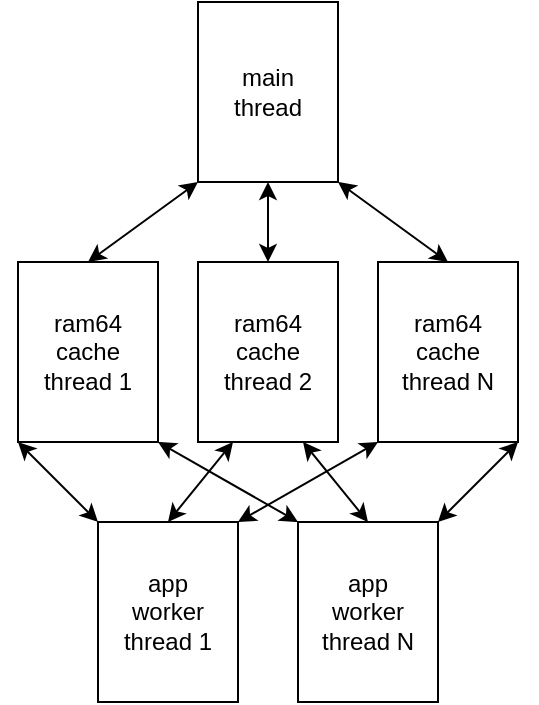 <mxfile>
    <diagram id="k1JvkG0CBXy1le-rTq9j" name="Page-1">
        <mxGraphModel dx="1074" dy="498" grid="1" gridSize="10" guides="1" tooltips="1" connect="1" arrows="1" fold="1" page="1" pageScale="1" pageWidth="850" pageHeight="1100" math="0" shadow="0">
            <root>
                <mxCell id="0"/>
                <mxCell id="1" parent="0"/>
                <mxCell id="RFYIFysqfN23QHt4RmOL-2" value="ram64 cache thread 1" style="rounded=0;whiteSpace=wrap;html=1;" parent="1" vertex="1">
                    <mxGeometry x="150" y="350" width="70" height="90" as="geometry"/>
                </mxCell>
                <mxCell id="RFYIFysqfN23QHt4RmOL-3" value="ram64 cache thread 2" style="rounded=0;whiteSpace=wrap;html=1;" parent="1" vertex="1">
                    <mxGeometry x="240" y="350" width="70" height="90" as="geometry"/>
                </mxCell>
                <mxCell id="RFYIFysqfN23QHt4RmOL-4" value="ram64 cache thread N" style="rounded=0;whiteSpace=wrap;html=1;" parent="1" vertex="1">
                    <mxGeometry x="330" y="350" width="70" height="90" as="geometry"/>
                </mxCell>
                <mxCell id="RFYIFysqfN23QHt4RmOL-5" value="main&lt;br&gt;thread" style="rounded=0;whiteSpace=wrap;html=1;" parent="1" vertex="1">
                    <mxGeometry x="240" y="220" width="70" height="90" as="geometry"/>
                </mxCell>
                <mxCell id="RFYIFysqfN23QHt4RmOL-6" value="app&lt;br&gt;worker&lt;br&gt;thread 1" style="rounded=0;whiteSpace=wrap;html=1;" parent="1" vertex="1">
                    <mxGeometry x="190" y="480" width="70" height="90" as="geometry"/>
                </mxCell>
                <mxCell id="RFYIFysqfN23QHt4RmOL-7" value="app&lt;br&gt;worker&lt;br&gt;thread N" style="rounded=0;whiteSpace=wrap;html=1;" parent="1" vertex="1">
                    <mxGeometry x="290" y="480" width="70" height="90" as="geometry"/>
                </mxCell>
                <mxCell id="RFYIFysqfN23QHt4RmOL-8" value="" style="endArrow=classic;startArrow=classic;html=1;rounded=0;entryX=0;entryY=1;entryDx=0;entryDy=0;exitX=0;exitY=0;exitDx=0;exitDy=0;" parent="1" source="RFYIFysqfN23QHt4RmOL-6" target="RFYIFysqfN23QHt4RmOL-2" edge="1">
                    <mxGeometry width="50" height="50" relative="1" as="geometry">
                        <mxPoint x="80" y="600" as="sourcePoint"/>
                        <mxPoint x="130" y="550" as="targetPoint"/>
                    </mxGeometry>
                </mxCell>
                <mxCell id="RFYIFysqfN23QHt4RmOL-9" value="" style="endArrow=classic;startArrow=classic;html=1;rounded=0;entryX=1;entryY=1;entryDx=0;entryDy=0;exitX=0;exitY=0;exitDx=0;exitDy=0;" parent="1" source="RFYIFysqfN23QHt4RmOL-7" target="RFYIFysqfN23QHt4RmOL-2" edge="1">
                    <mxGeometry width="50" height="50" relative="1" as="geometry">
                        <mxPoint x="200" y="490" as="sourcePoint"/>
                        <mxPoint x="160" y="450" as="targetPoint"/>
                    </mxGeometry>
                </mxCell>
                <mxCell id="RFYIFysqfN23QHt4RmOL-10" value="" style="endArrow=classic;startArrow=classic;html=1;rounded=0;entryX=0.25;entryY=1;entryDx=0;entryDy=0;exitX=0.5;exitY=0;exitDx=0;exitDy=0;" parent="1" source="RFYIFysqfN23QHt4RmOL-6" target="RFYIFysqfN23QHt4RmOL-3" edge="1">
                    <mxGeometry width="50" height="50" relative="1" as="geometry">
                        <mxPoint x="210" y="500" as="sourcePoint"/>
                        <mxPoint x="170" y="460" as="targetPoint"/>
                    </mxGeometry>
                </mxCell>
                <mxCell id="RFYIFysqfN23QHt4RmOL-11" value="" style="endArrow=classic;startArrow=classic;html=1;rounded=0;entryX=0.75;entryY=1;entryDx=0;entryDy=0;exitX=0.5;exitY=0;exitDx=0;exitDy=0;" parent="1" source="RFYIFysqfN23QHt4RmOL-7" target="RFYIFysqfN23QHt4RmOL-3" edge="1">
                    <mxGeometry width="50" height="50" relative="1" as="geometry">
                        <mxPoint x="220" y="510" as="sourcePoint"/>
                        <mxPoint x="180" y="470" as="targetPoint"/>
                    </mxGeometry>
                </mxCell>
                <mxCell id="RFYIFysqfN23QHt4RmOL-12" value="" style="endArrow=classic;startArrow=classic;html=1;rounded=0;entryX=0;entryY=1;entryDx=0;entryDy=0;exitX=1;exitY=0;exitDx=0;exitDy=0;" parent="1" source="RFYIFysqfN23QHt4RmOL-6" target="RFYIFysqfN23QHt4RmOL-4" edge="1">
                    <mxGeometry width="50" height="50" relative="1" as="geometry">
                        <mxPoint x="230" y="520" as="sourcePoint"/>
                        <mxPoint x="190" y="480" as="targetPoint"/>
                    </mxGeometry>
                </mxCell>
                <mxCell id="RFYIFysqfN23QHt4RmOL-13" value="" style="endArrow=classic;startArrow=classic;html=1;rounded=0;entryX=1;entryY=1;entryDx=0;entryDy=0;exitX=1;exitY=0;exitDx=0;exitDy=0;" parent="1" source="RFYIFysqfN23QHt4RmOL-7" target="RFYIFysqfN23QHt4RmOL-4" edge="1">
                    <mxGeometry width="50" height="50" relative="1" as="geometry">
                        <mxPoint x="240" y="530" as="sourcePoint"/>
                        <mxPoint x="200" y="490" as="targetPoint"/>
                    </mxGeometry>
                </mxCell>
                <mxCell id="RFYIFysqfN23QHt4RmOL-14" value="" style="endArrow=classic;startArrow=classic;html=1;rounded=0;entryX=0;entryY=1;entryDx=0;entryDy=0;exitX=0.5;exitY=0;exitDx=0;exitDy=0;" parent="1" source="RFYIFysqfN23QHt4RmOL-2" target="RFYIFysqfN23QHt4RmOL-5" edge="1">
                    <mxGeometry width="50" height="50" relative="1" as="geometry">
                        <mxPoint x="250" y="540" as="sourcePoint"/>
                        <mxPoint x="210" y="500" as="targetPoint"/>
                    </mxGeometry>
                </mxCell>
                <mxCell id="RFYIFysqfN23QHt4RmOL-15" value="" style="endArrow=classic;startArrow=classic;html=1;rounded=0;entryX=0.5;entryY=1;entryDx=0;entryDy=0;" parent="1" target="RFYIFysqfN23QHt4RmOL-5" edge="1">
                    <mxGeometry width="50" height="50" relative="1" as="geometry">
                        <mxPoint x="275" y="350" as="sourcePoint"/>
                        <mxPoint x="220" y="510" as="targetPoint"/>
                    </mxGeometry>
                </mxCell>
                <mxCell id="RFYIFysqfN23QHt4RmOL-16" value="" style="endArrow=classic;startArrow=classic;html=1;rounded=0;entryX=1;entryY=1;entryDx=0;entryDy=0;exitX=0.5;exitY=0;exitDx=0;exitDy=0;" parent="1" source="RFYIFysqfN23QHt4RmOL-4" target="RFYIFysqfN23QHt4RmOL-5" edge="1">
                    <mxGeometry width="50" height="50" relative="1" as="geometry">
                        <mxPoint x="270" y="560" as="sourcePoint"/>
                        <mxPoint x="230" y="520" as="targetPoint"/>
                    </mxGeometry>
                </mxCell>
            </root>
        </mxGraphModel>
    </diagram>
</mxfile>